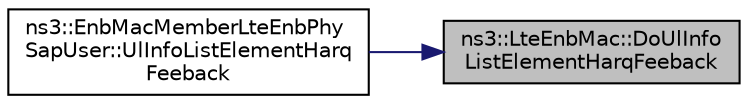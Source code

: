 digraph "ns3::LteEnbMac::DoUlInfoListElementHarqFeeback"
{
 // LATEX_PDF_SIZE
  edge [fontname="Helvetica",fontsize="10",labelfontname="Helvetica",labelfontsize="10"];
  node [fontname="Helvetica",fontsize="10",shape=record];
  rankdir="RL";
  Node1 [label="ns3::LteEnbMac::DoUlInfo\lListElementHarqFeeback",height=0.2,width=0.4,color="black", fillcolor="grey75", style="filled", fontcolor="black",tooltip="UL Info List ELements HARQ Feedback function."];
  Node1 -> Node2 [dir="back",color="midnightblue",fontsize="10",style="solid",fontname="Helvetica"];
  Node2 [label="ns3::EnbMacMemberLteEnbPhy\lSapUser::UlInfoListElementHarq\lFeeback",height=0.2,width=0.4,color="black", fillcolor="white", style="filled",URL="$classns3_1_1_enb_mac_member_lte_enb_phy_sap_user.html#a82b83a14c5efebfea8adc9d82ab2c728",tooltip="Notify the HARQ on the UL tranmission status."];
}
